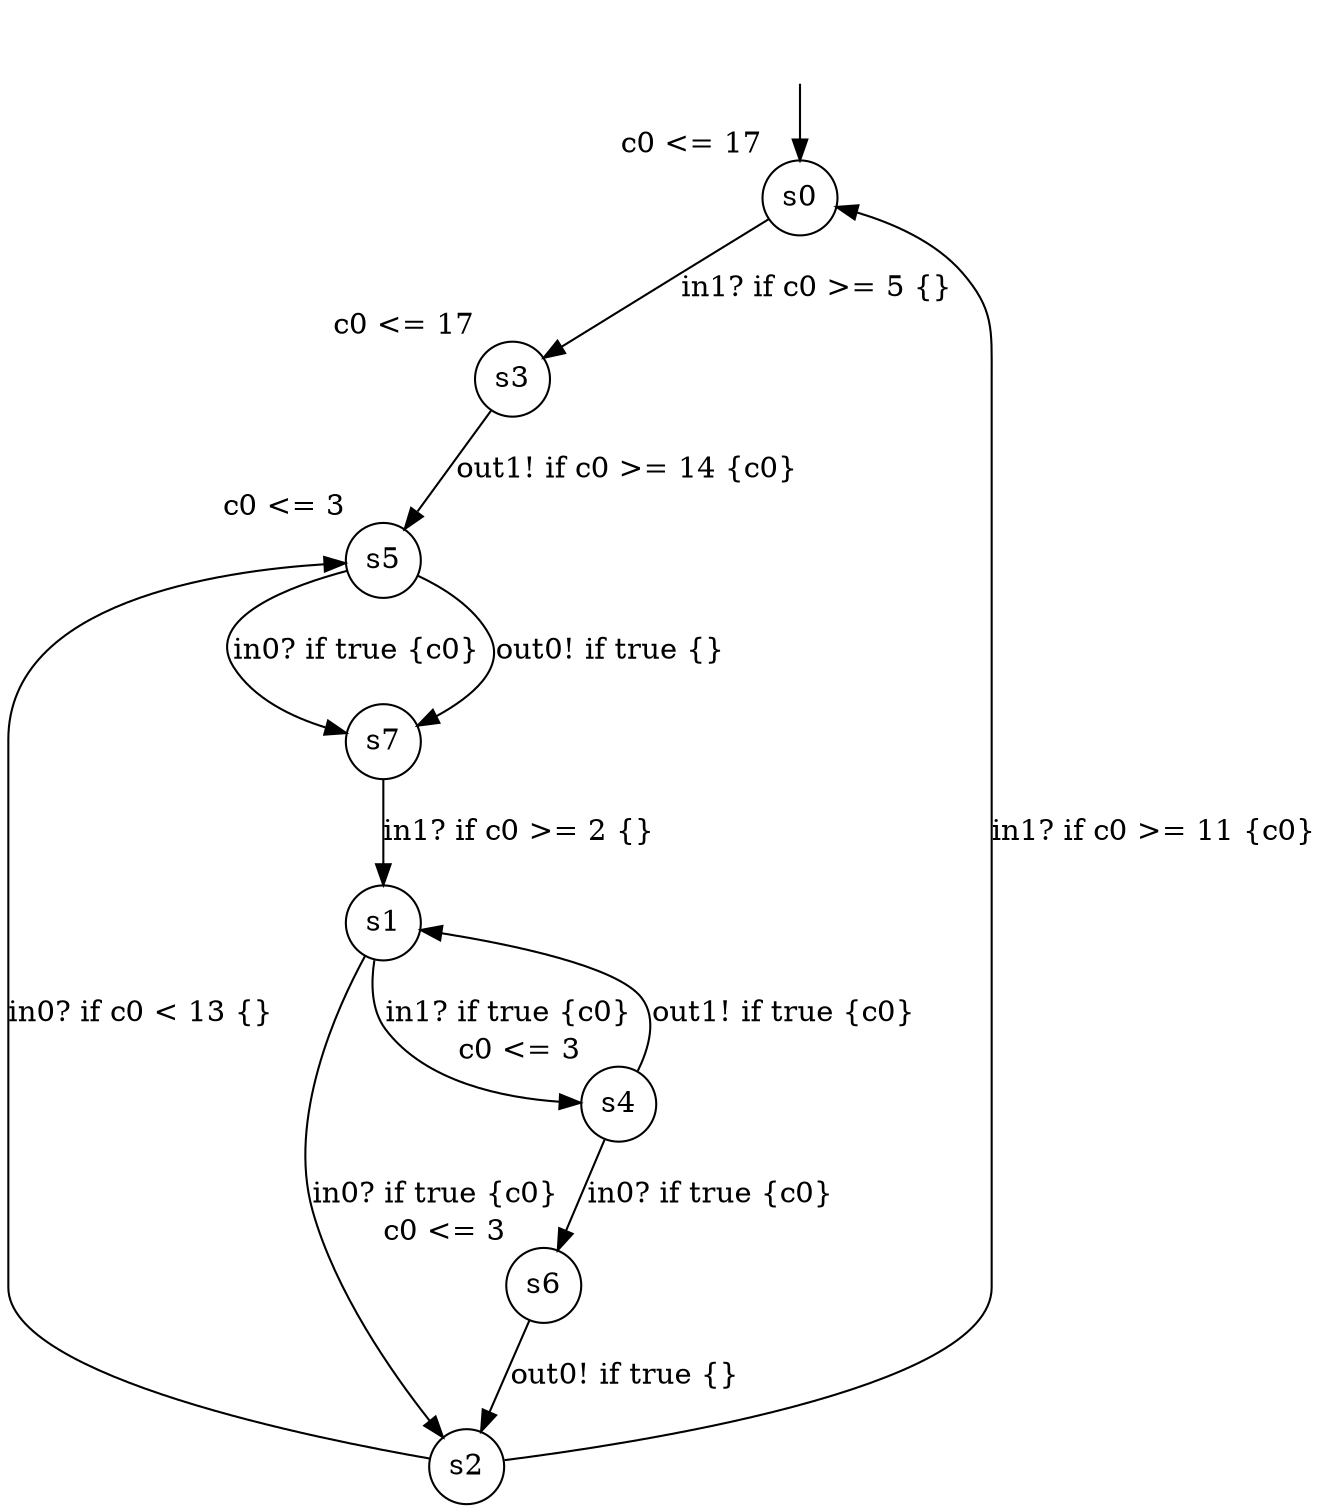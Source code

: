 digraph g {
__start0 [label="" shape="none"];
s0 [shape="circle" margin=0 label="s0", xlabel="c0 <= 17"];
s1 [shape="circle" margin=0 label="s1"];
s2 [shape="circle" margin=0 label="s2"];
s3 [shape="circle" margin=0 label="s3", xlabel="c0 <= 17"];
s4 [shape="circle" margin=0 label="s4", xlabel="c0 <= 3"];
s5 [shape="circle" margin=0 label="s5", xlabel="c0 <= 3"];
s6 [shape="circle" margin=0 label="s6", xlabel="c0 <= 3"];
s7 [shape="circle" margin=0 label="s7"];
s0 -> s3 [label="in1? if c0 >= 5 {} "];
s1 -> s2 [label="in0? if true {c0} "];
s1 -> s4 [label="in1? if true {c0} "];
s2 -> s0 [label="in1? if c0 >= 11 {c0} "];
s2 -> s5 [label="in0? if c0 < 13 {} "];
s3 -> s5 [label="out1! if c0 >= 14 {c0} "];
s4 -> s1 [label="out1! if true {c0} "];
s4 -> s6 [label="in0? if true {c0} "];
s5 -> s7 [label="in0? if true {c0} "];
s5 -> s7 [label="out0! if true {} "];
s6 -> s2 [label="out0! if true {} "];
s7 -> s1 [label="in1? if c0 >= 2 {} "];
__start0 -> s0;
}
